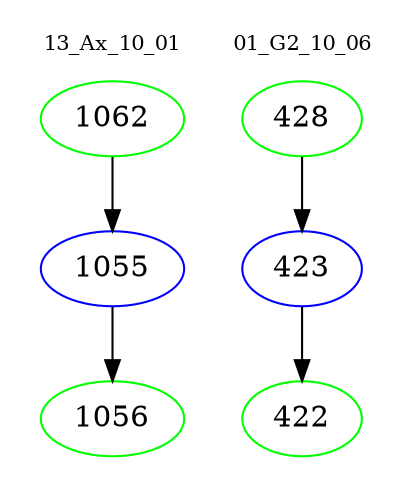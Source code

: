 digraph{
subgraph cluster_0 {
color = white
label = "13_Ax_10_01";
fontsize=10;
T0_1062 [label="1062", color="green"]
T0_1062 -> T0_1055 [color="black"]
T0_1055 [label="1055", color="blue"]
T0_1055 -> T0_1056 [color="black"]
T0_1056 [label="1056", color="green"]
}
subgraph cluster_1 {
color = white
label = "01_G2_10_06";
fontsize=10;
T1_428 [label="428", color="green"]
T1_428 -> T1_423 [color="black"]
T1_423 [label="423", color="blue"]
T1_423 -> T1_422 [color="black"]
T1_422 [label="422", color="green"]
}
}
